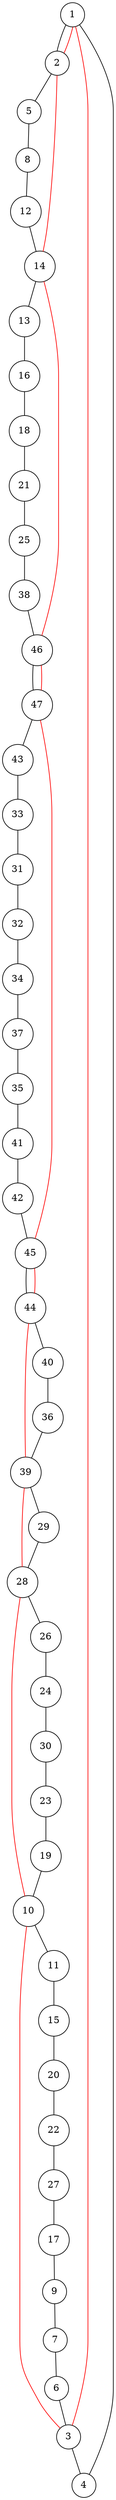 graph random1012484 {
	node [shape=circle fillcolor=white]
	1 [ pos = "0.201938,4.880981!"]
	2 [ pos = "0.637007,3.142550!"]
	3 [ pos = "0.898951,9.046616!"]
	4 [ pos = "1.993467,7.172472!"]
	5 [ pos = "3.011158,5.953153!"]
	6 [ pos = "3.059294,10.627610!"]
	7 [ pos = "3.224574,10.924257!"]
	8 [ pos = "3.959686,4.742261!"]
	9 [ pos = "4.238513,8.017884!"]
	10 [ pos = "5.089851,14.172974!"]
	11 [ pos = "5.911466,10.424279!"]
	12 [ pos = "6.226908,2.234743!"]
	13 [ pos = "6.795356,2.908923!"]
	14 [ pos = "7.199704,0.360858!"]
	15 [ pos = "7.386087,9.674851!"]
	16 [ pos = "7.670523,3.861581!"]
	17 [ pos = "8.074976,7.090822!"]
	18 [ pos = "8.317514,2.855505!"]
	19 [ pos = "8.971634,14.037689!"]
	20 [ pos = "9.225181,11.316759!"]
	21 [ pos = "9.489205,1.816477!"]
	22 [ pos = "10.342908,8.277795!"]
	23 [ pos = "11.285115,13.581989!"]
	24 [ pos = "11.618746,17.176638!"]
	25 [ pos = "11.677617,2.265375!"]
	26 [ pos = "11.860895,17.543492!"]
	27 [ pos = "11.914733,7.249670!"]
	28 [ pos = "12.483275,19.031046!"]
	29 [ pos = "13.020056,17.893989!"]
	30 [ pos = "13.138738,14.966878!"]
	31 [ pos = "13.971037,4.344200!"]
	32 [ pos = "14.066807,4.527924!"]
	33 [ pos = "14.187758,3.676724!"]
	34 [ pos = "14.285860,5.298113!"]
	35 [ pos = "14.484198,10.325149!"]
	36 [ pos = "14.882831,14.302593!"]
	37 [ pos = "15.824435,9.027277!"]
	38 [ pos = "15.847364,1.027407!"]
	39 [ pos = "16.407717,16.424886!"]
	40 [ pos = "16.911210,14.272744!"]
	41 [ pos = "17.239529,11.481950!"]
	42 [ pos = "18.109913,12.366376!"]
	43 [ pos = "18.134325,2.087974!"]
	44 [ pos = "18.760212,14.738066!"]
	45 [ pos = "19.096121,12.396224!"]
	46 [ pos = "19.359970,0.845143!"]
	47 [ pos = "20.000000,1.296292!"]

	1 -- 2 [color = black]
	2 -- 5 [color = black]
	3 -- 4 [color = black]
	4 -- 1 [color = black]
	5 -- 8 [color = black]
	6 -- 3 [color = black]
	7 -- 6 [color = black]
	8 -- 12 [color = black]
	9 -- 7 [color = black]
	10 -- 11 [color = black]
	11 -- 15 [color = black]
	12 -- 14 [color = black]
	13 -- 16 [color = black]
	14 -- 13 [color = black]
	15 -- 20 [color = black]
	16 -- 18 [color = black]
	17 -- 9 [color = black]
	18 -- 21 [color = black]
	19 -- 10 [color = black]
	20 -- 22 [color = black]
	21 -- 25 [color = black]
	22 -- 27 [color = black]
	23 -- 19 [color = black]
	24 -- 30 [color = black]
	25 -- 38 [color = black]
	26 -- 24 [color = black]
	27 -- 17 [color = black]
	28 -- 26 [color = black]
	29 -- 28 [color = black]
	30 -- 23 [color = black]
	31 -- 32 [color = black]
	32 -- 34 [color = black]
	33 -- 31 [color = black]
	34 -- 37 [color = black]
	35 -- 41 [color = black]
	36 -- 39 [color = black]
	37 -- 35 [color = black]
	38 -- 46 [color = black]
	39 -- 29 [color = black]
	40 -- 36 [color = black]
	41 -- 42 [color = black]
	42 -- 45 [color = black]
	43 -- 33 [color = black]
	44 -- 40 [color = black]
	45 -- 44 [color = black]
	46 -- 47 [color = black]
	47 -- 43 [color = black]
	1 -- 2 [color = red]
	2 -- 14 [color = red]
	14 -- 46 [color = red]
	46 -- 47 [color = red]
	47 -- 45 [color = red]
	45 -- 44 [color = red]
	44 -- 39 [color = red]
	39 -- 28 [color = red]
	28 -- 10 [color = red]
	10 -- 3 [color = red]
	3 -- 1 [color = red]
}